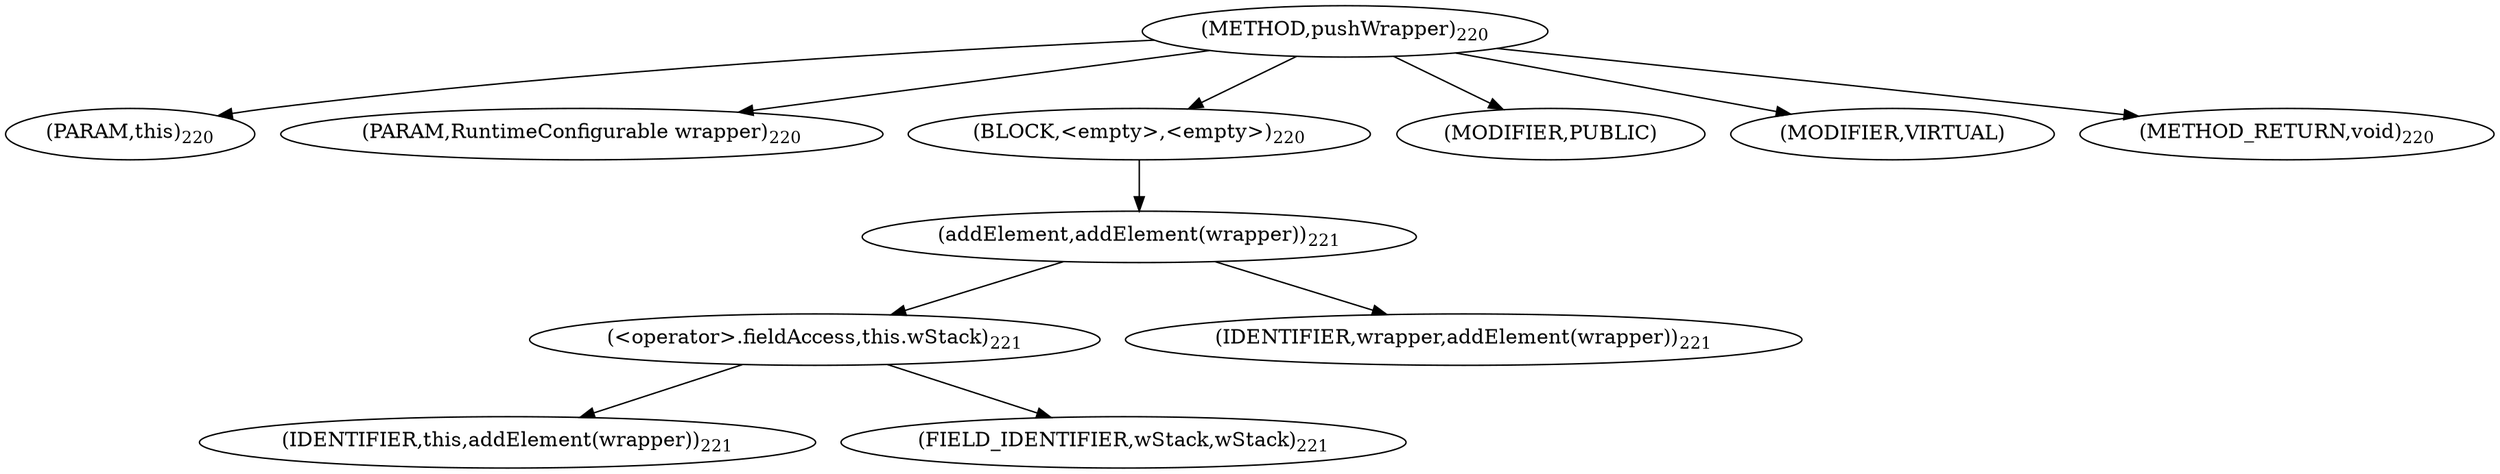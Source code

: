 digraph "pushWrapper" {  
"283" [label = <(METHOD,pushWrapper)<SUB>220</SUB>> ]
"284" [label = <(PARAM,this)<SUB>220</SUB>> ]
"285" [label = <(PARAM,RuntimeConfigurable wrapper)<SUB>220</SUB>> ]
"286" [label = <(BLOCK,&lt;empty&gt;,&lt;empty&gt;)<SUB>220</SUB>> ]
"287" [label = <(addElement,addElement(wrapper))<SUB>221</SUB>> ]
"288" [label = <(&lt;operator&gt;.fieldAccess,this.wStack)<SUB>221</SUB>> ]
"289" [label = <(IDENTIFIER,this,addElement(wrapper))<SUB>221</SUB>> ]
"290" [label = <(FIELD_IDENTIFIER,wStack,wStack)<SUB>221</SUB>> ]
"291" [label = <(IDENTIFIER,wrapper,addElement(wrapper))<SUB>221</SUB>> ]
"292" [label = <(MODIFIER,PUBLIC)> ]
"293" [label = <(MODIFIER,VIRTUAL)> ]
"294" [label = <(METHOD_RETURN,void)<SUB>220</SUB>> ]
  "283" -> "284" 
  "283" -> "285" 
  "283" -> "286" 
  "283" -> "292" 
  "283" -> "293" 
  "283" -> "294" 
  "286" -> "287" 
  "287" -> "288" 
  "287" -> "291" 
  "288" -> "289" 
  "288" -> "290" 
}
